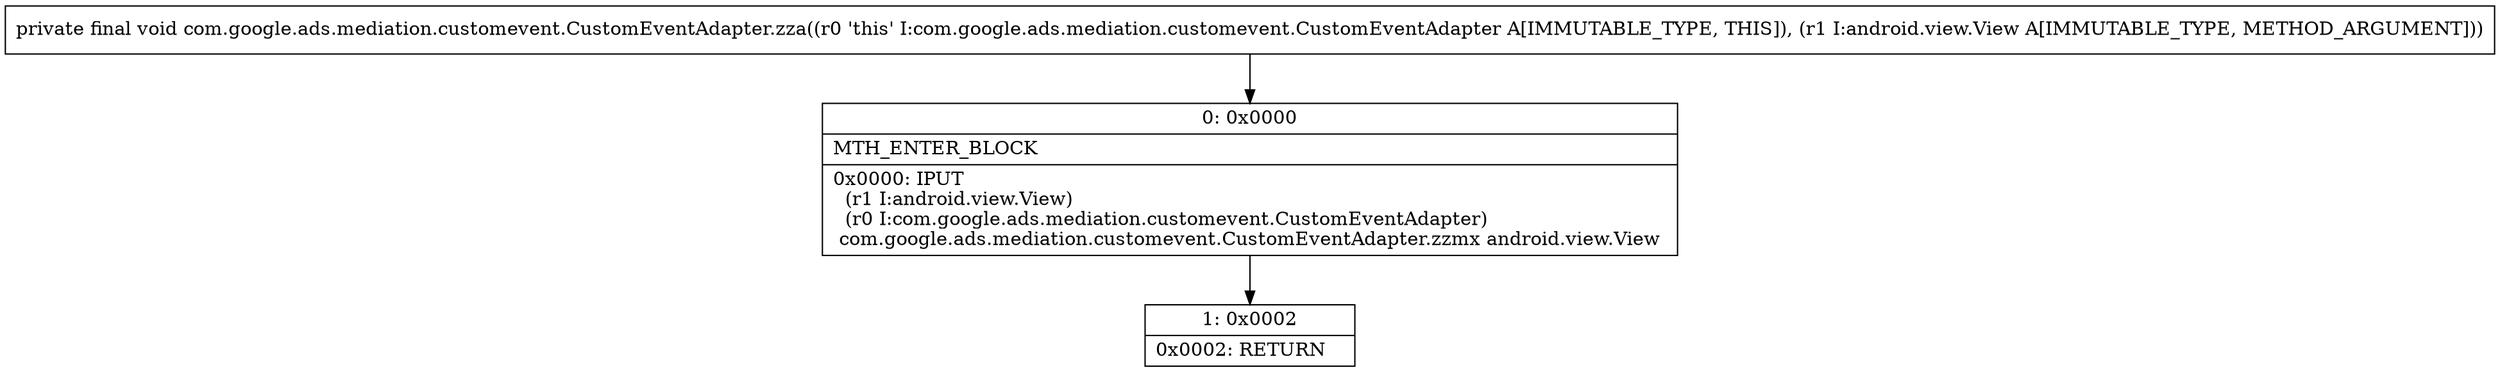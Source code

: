 digraph "CFG forcom.google.ads.mediation.customevent.CustomEventAdapter.zza(Landroid\/view\/View;)V" {
Node_0 [shape=record,label="{0\:\ 0x0000|MTH_ENTER_BLOCK\l|0x0000: IPUT  \l  (r1 I:android.view.View)\l  (r0 I:com.google.ads.mediation.customevent.CustomEventAdapter)\l com.google.ads.mediation.customevent.CustomEventAdapter.zzmx android.view.View \l}"];
Node_1 [shape=record,label="{1\:\ 0x0002|0x0002: RETURN   \l}"];
MethodNode[shape=record,label="{private final void com.google.ads.mediation.customevent.CustomEventAdapter.zza((r0 'this' I:com.google.ads.mediation.customevent.CustomEventAdapter A[IMMUTABLE_TYPE, THIS]), (r1 I:android.view.View A[IMMUTABLE_TYPE, METHOD_ARGUMENT])) }"];
MethodNode -> Node_0;
Node_0 -> Node_1;
}

